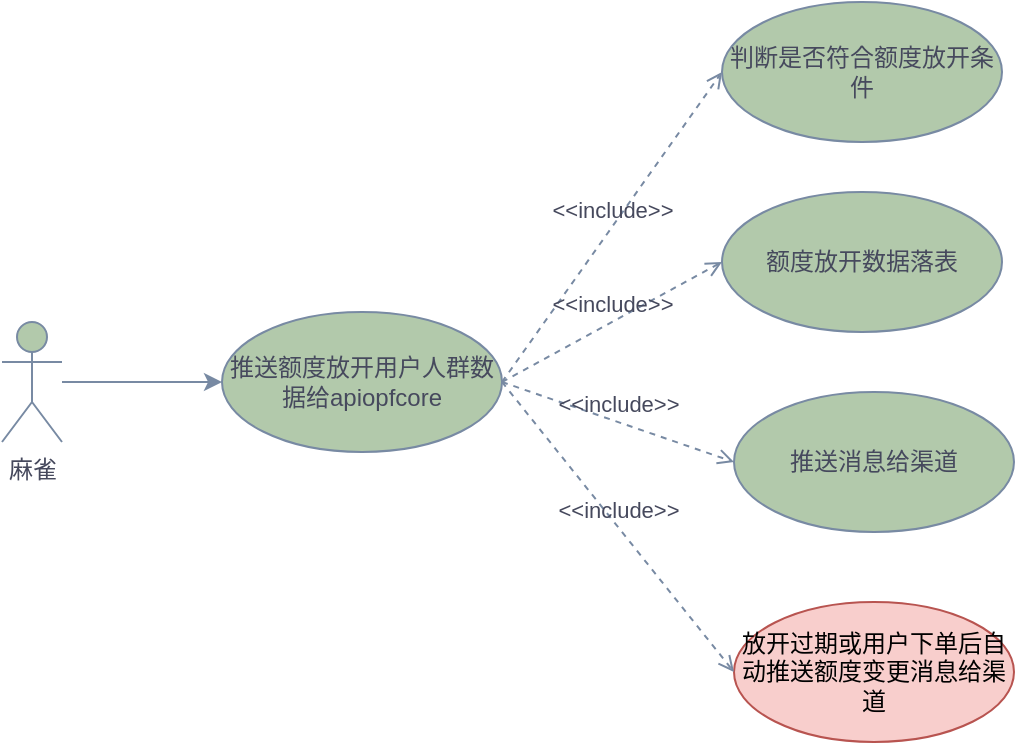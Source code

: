 <mxfile version="24.6.5" type="github">
  <diagram name="第 1 页" id="T6tjTBDRIPamw2wBfF-t">
    <mxGraphModel dx="1185" dy="603" grid="1" gridSize="10" guides="1" tooltips="1" connect="1" arrows="1" fold="1" page="1" pageScale="1" pageWidth="827" pageHeight="1169" math="0" shadow="0">
      <root>
        <mxCell id="0" />
        <mxCell id="1" parent="0" />
        <mxCell id="Ng7Y1VYIj2yAgb9GkoAW-11" style="edgeStyle=orthogonalEdgeStyle;rounded=0;orthogonalLoop=1;jettySize=auto;html=1;entryX=0;entryY=0.5;entryDx=0;entryDy=0;strokeColor=#788AA3;fontColor=#46495D;fillColor=#B2C9AB;" edge="1" parent="1" source="Ng7Y1VYIj2yAgb9GkoAW-5" target="Ng7Y1VYIj2yAgb9GkoAW-13">
          <mxGeometry relative="1" as="geometry">
            <mxPoint x="230" y="450" as="targetPoint" />
          </mxGeometry>
        </mxCell>
        <mxCell id="Ng7Y1VYIj2yAgb9GkoAW-5" value="麻雀" style="shape=umlActor;verticalLabelPosition=bottom;verticalAlign=top;html=1;strokeColor=#788AA3;fontColor=#46495D;fillColor=#B2C9AB;" vertex="1" parent="1">
          <mxGeometry x="100" y="420" width="30" height="60" as="geometry" />
        </mxCell>
        <mxCell id="Ng7Y1VYIj2yAgb9GkoAW-13" value="推送额度放开用户人群数据给apiopfcore" style="ellipse;whiteSpace=wrap;html=1;strokeColor=#788AA3;fontColor=#46495D;fillColor=#B2C9AB;" vertex="1" parent="1">
          <mxGeometry x="210" y="415" width="140" height="70" as="geometry" />
        </mxCell>
        <mxCell id="Ng7Y1VYIj2yAgb9GkoAW-14" value="判断是否符合额度放开条件" style="ellipse;whiteSpace=wrap;html=1;strokeColor=#788AA3;fontColor=#46495D;fillColor=#B2C9AB;" vertex="1" parent="1">
          <mxGeometry x="460" y="260" width="140" height="70" as="geometry" />
        </mxCell>
        <mxCell id="Ng7Y1VYIj2yAgb9GkoAW-15" value="额度放开数据落表" style="ellipse;whiteSpace=wrap;html=1;strokeColor=#788AA3;fontColor=#46495D;fillColor=#B2C9AB;" vertex="1" parent="1">
          <mxGeometry x="460" y="355" width="140" height="70" as="geometry" />
        </mxCell>
        <mxCell id="Ng7Y1VYIj2yAgb9GkoAW-16" value="推送消息给渠道" style="ellipse;whiteSpace=wrap;html=1;strokeColor=#788AA3;fontColor=#46495D;fillColor=#B2C9AB;" vertex="1" parent="1">
          <mxGeometry x="466" y="455" width="140" height="70" as="geometry" />
        </mxCell>
        <mxCell id="Ng7Y1VYIj2yAgb9GkoAW-17" value="放开过期或用户下单后自动推送额度变更消息给渠道" style="ellipse;whiteSpace=wrap;html=1;strokeColor=#b85450;fillColor=#f8cecc;" vertex="1" parent="1">
          <mxGeometry x="466" y="560" width="140" height="70" as="geometry" />
        </mxCell>
        <mxCell id="Ng7Y1VYIj2yAgb9GkoAW-18" value="&amp;lt;&amp;lt;include&amp;gt;&amp;gt;" style="html=1;verticalAlign=bottom;labelBackgroundColor=none;endArrow=open;endFill=0;dashed=1;rounded=0;strokeColor=#788AA3;fontColor=#46495D;fillColor=#B2C9AB;exitX=1;exitY=0.5;exitDx=0;exitDy=0;entryX=0;entryY=0.5;entryDx=0;entryDy=0;" edge="1" parent="1" source="Ng7Y1VYIj2yAgb9GkoAW-13" target="Ng7Y1VYIj2yAgb9GkoAW-14">
          <mxGeometry width="160" relative="1" as="geometry">
            <mxPoint x="300" y="350" as="sourcePoint" />
            <mxPoint x="460" y="350" as="targetPoint" />
          </mxGeometry>
        </mxCell>
        <mxCell id="Ng7Y1VYIj2yAgb9GkoAW-19" value="&amp;lt;&amp;lt;include&amp;gt;&amp;gt;" style="html=1;verticalAlign=bottom;labelBackgroundColor=none;endArrow=open;endFill=0;dashed=1;rounded=0;strokeColor=#788AA3;fontColor=#46495D;fillColor=#B2C9AB;entryX=0;entryY=0.5;entryDx=0;entryDy=0;" edge="1" parent="1" target="Ng7Y1VYIj2yAgb9GkoAW-15">
          <mxGeometry width="160" relative="1" as="geometry">
            <mxPoint x="350" y="450" as="sourcePoint" />
            <mxPoint x="470" y="305" as="targetPoint" />
          </mxGeometry>
        </mxCell>
        <mxCell id="Ng7Y1VYIj2yAgb9GkoAW-20" value="&amp;lt;&amp;lt;include&amp;gt;&amp;gt;" style="html=1;verticalAlign=bottom;labelBackgroundColor=none;endArrow=open;endFill=0;dashed=1;rounded=0;strokeColor=#788AA3;fontColor=#46495D;fillColor=#B2C9AB;entryX=0;entryY=0.5;entryDx=0;entryDy=0;" edge="1" parent="1" target="Ng7Y1VYIj2yAgb9GkoAW-16">
          <mxGeometry width="160" relative="1" as="geometry">
            <mxPoint x="350" y="450" as="sourcePoint" />
            <mxPoint x="470" y="400" as="targetPoint" />
          </mxGeometry>
        </mxCell>
        <mxCell id="Ng7Y1VYIj2yAgb9GkoAW-21" value="&amp;lt;&amp;lt;include&amp;gt;&amp;gt;" style="html=1;verticalAlign=bottom;labelBackgroundColor=none;endArrow=open;endFill=0;dashed=1;rounded=0;strokeColor=#788AA3;fontColor=#46495D;fillColor=#B2C9AB;entryX=0;entryY=0.5;entryDx=0;entryDy=0;exitX=1;exitY=0.5;exitDx=0;exitDy=0;" edge="1" parent="1" source="Ng7Y1VYIj2yAgb9GkoAW-13" target="Ng7Y1VYIj2yAgb9GkoAW-17">
          <mxGeometry width="160" relative="1" as="geometry">
            <mxPoint x="370" y="470" as="sourcePoint" />
            <mxPoint x="480" y="410" as="targetPoint" />
          </mxGeometry>
        </mxCell>
      </root>
    </mxGraphModel>
  </diagram>
</mxfile>
